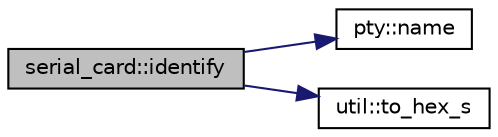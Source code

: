 digraph "serial_card::identify"
{
 // LATEX_PDF_SIZE
  edge [fontname="Helvetica",fontsize="10",labelfontname="Helvetica",labelfontsize="10"];
  node [fontname="Helvetica",fontsize="10",shape=record];
  rankdir="LR";
  Node1 [label="serial_card::identify",height=0.2,width=0.4,color="black", fillcolor="grey75", style="filled", fontcolor="black",tooltip="Get information about the serial card."];
  Node1 -> Node2 [color="midnightblue",fontsize="10",style="solid",fontname="Helvetica"];
  Node2 [label="pty::name",height=0.2,width=0.4,color="black", fillcolor="white", style="filled",URL="$classpty.html#aaee682964bcc6906eab0cadbde4bc6fe",tooltip="Retrieve the name of the slave device."];
  Node1 -> Node3 [color="midnightblue",fontsize="10",style="solid",fontname="Helvetica"];
  Node3 [label="util::to_hex_s",height=0.2,width=0.4,color="black", fillcolor="white", style="filled",URL="$classutil.html#ae1f4a14430dd6b38f33b5c6116714fc9",tooltip="Make an integer into an hexadecimal std::string."];
}
